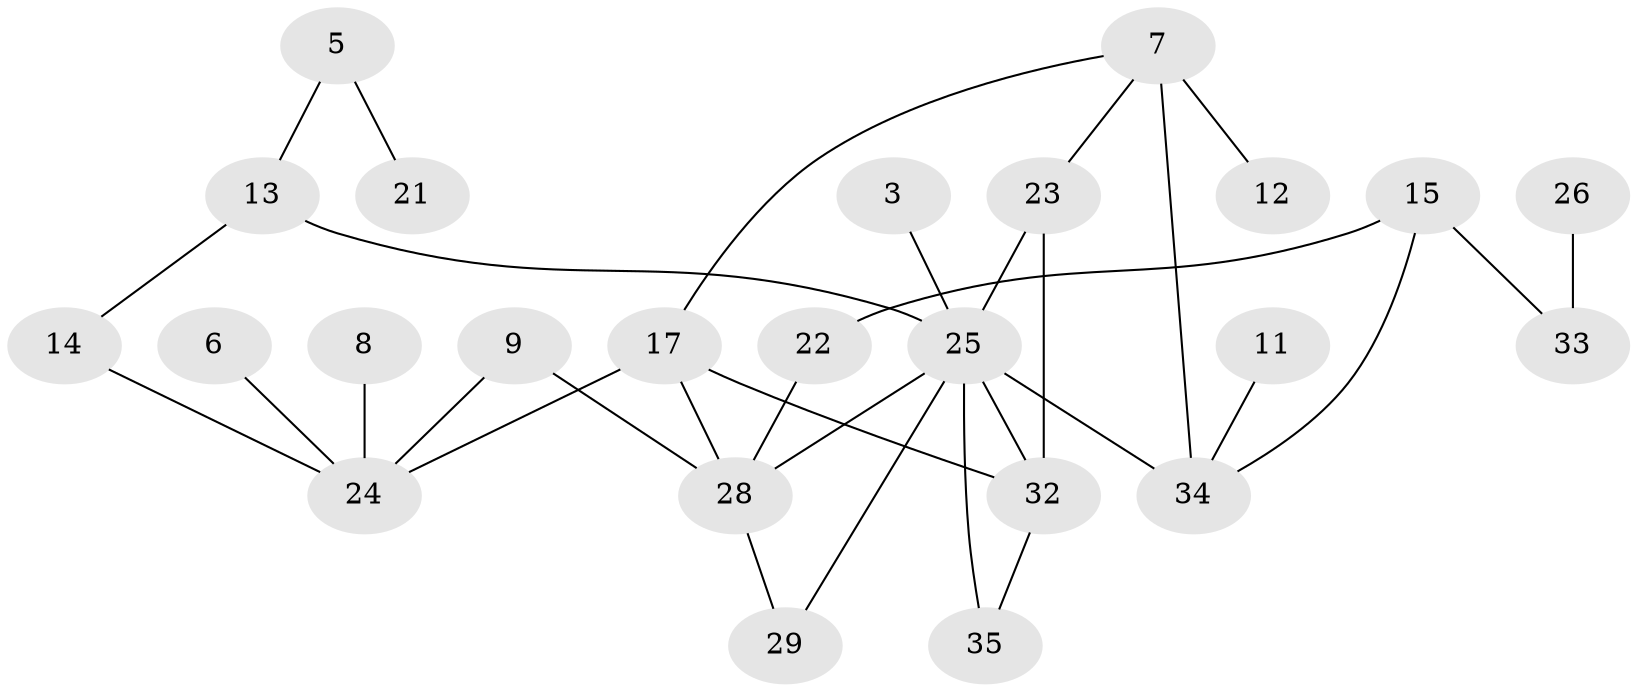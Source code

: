 // original degree distribution, {2: 0.2463768115942029, 1: 0.2318840579710145, 0: 0.14492753623188406, 3: 0.2608695652173913, 5: 0.028985507246376812, 4: 0.08695652173913043}
// Generated by graph-tools (version 1.1) at 2025/25/03/09/25 03:25:20]
// undirected, 24 vertices, 32 edges
graph export_dot {
graph [start="1"]
  node [color=gray90,style=filled];
  3;
  5;
  6;
  7;
  8;
  9;
  11;
  12;
  13;
  14;
  15;
  17;
  21;
  22;
  23;
  24;
  25;
  26;
  28;
  29;
  32;
  33;
  34;
  35;
  3 -- 25 [weight=1.0];
  5 -- 13 [weight=1.0];
  5 -- 21 [weight=1.0];
  6 -- 24 [weight=1.0];
  7 -- 12 [weight=1.0];
  7 -- 17 [weight=1.0];
  7 -- 23 [weight=1.0];
  7 -- 34 [weight=2.0];
  8 -- 24 [weight=1.0];
  9 -- 24 [weight=1.0];
  9 -- 28 [weight=1.0];
  11 -- 34 [weight=1.0];
  13 -- 14 [weight=1.0];
  13 -- 25 [weight=1.0];
  14 -- 24 [weight=1.0];
  15 -- 22 [weight=1.0];
  15 -- 33 [weight=1.0];
  15 -- 34 [weight=1.0];
  17 -- 24 [weight=1.0];
  17 -- 28 [weight=1.0];
  17 -- 32 [weight=1.0];
  22 -- 28 [weight=1.0];
  23 -- 25 [weight=1.0];
  23 -- 32 [weight=1.0];
  25 -- 28 [weight=1.0];
  25 -- 29 [weight=1.0];
  25 -- 32 [weight=1.0];
  25 -- 34 [weight=1.0];
  25 -- 35 [weight=1.0];
  26 -- 33 [weight=2.0];
  28 -- 29 [weight=1.0];
  32 -- 35 [weight=1.0];
}
